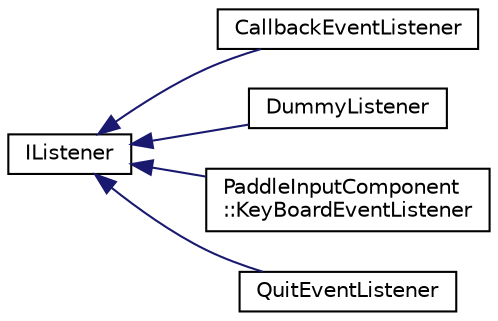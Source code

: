digraph "Graphical Class Hierarchy"
{
 // LATEX_PDF_SIZE
  edge [fontname="Helvetica",fontsize="10",labelfontname="Helvetica",labelfontsize="10"];
  node [fontname="Helvetica",fontsize="10",shape=record];
  rankdir="LR";
  Node0 [label="IListener",height=0.2,width=0.4,color="black", fillcolor="white", style="filled",URL="$struct_i_listener.html",tooltip=" "];
  Node0 -> Node1 [dir="back",color="midnightblue",fontsize="10",style="solid",fontname="Helvetica"];
  Node1 [label="CallbackEventListener",height=0.2,width=0.4,color="black", fillcolor="white", style="filled",URL="$struct_callback_event_listener.html",tooltip=" "];
  Node0 -> Node2 [dir="back",color="midnightblue",fontsize="10",style="solid",fontname="Helvetica"];
  Node2 [label="DummyListener",height=0.2,width=0.4,color="black", fillcolor="white", style="filled",URL="$struct_dummy_listener.html",tooltip=" "];
  Node0 -> Node3 [dir="back",color="midnightblue",fontsize="10",style="solid",fontname="Helvetica"];
  Node3 [label="PaddleInputComponent\l::KeyBoardEventListener",height=0.2,width=0.4,color="black", fillcolor="white", style="filled",URL="$struct_paddle_input_component_1_1_key_board_event_listener.html",tooltip=" "];
  Node0 -> Node4 [dir="back",color="midnightblue",fontsize="10",style="solid",fontname="Helvetica"];
  Node4 [label="QuitEventListener",height=0.2,width=0.4,color="black", fillcolor="white", style="filled",URL="$struct_quit_event_listener.html",tooltip=" "];
}
